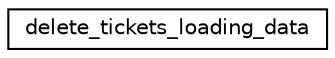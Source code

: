 digraph "Graphical Class Hierarchy"
{
  edge [fontname="Helvetica",fontsize="10",labelfontname="Helvetica",labelfontsize="10"];
  node [fontname="Helvetica",fontsize="10",shape=record];
  rankdir="LR";
  Node1 [label="delete_tickets_loading_data",height=0.2,width=0.4,color="black", fillcolor="white", style="filled",URL="$structdelete__tickets__loading__data.html"];
}
